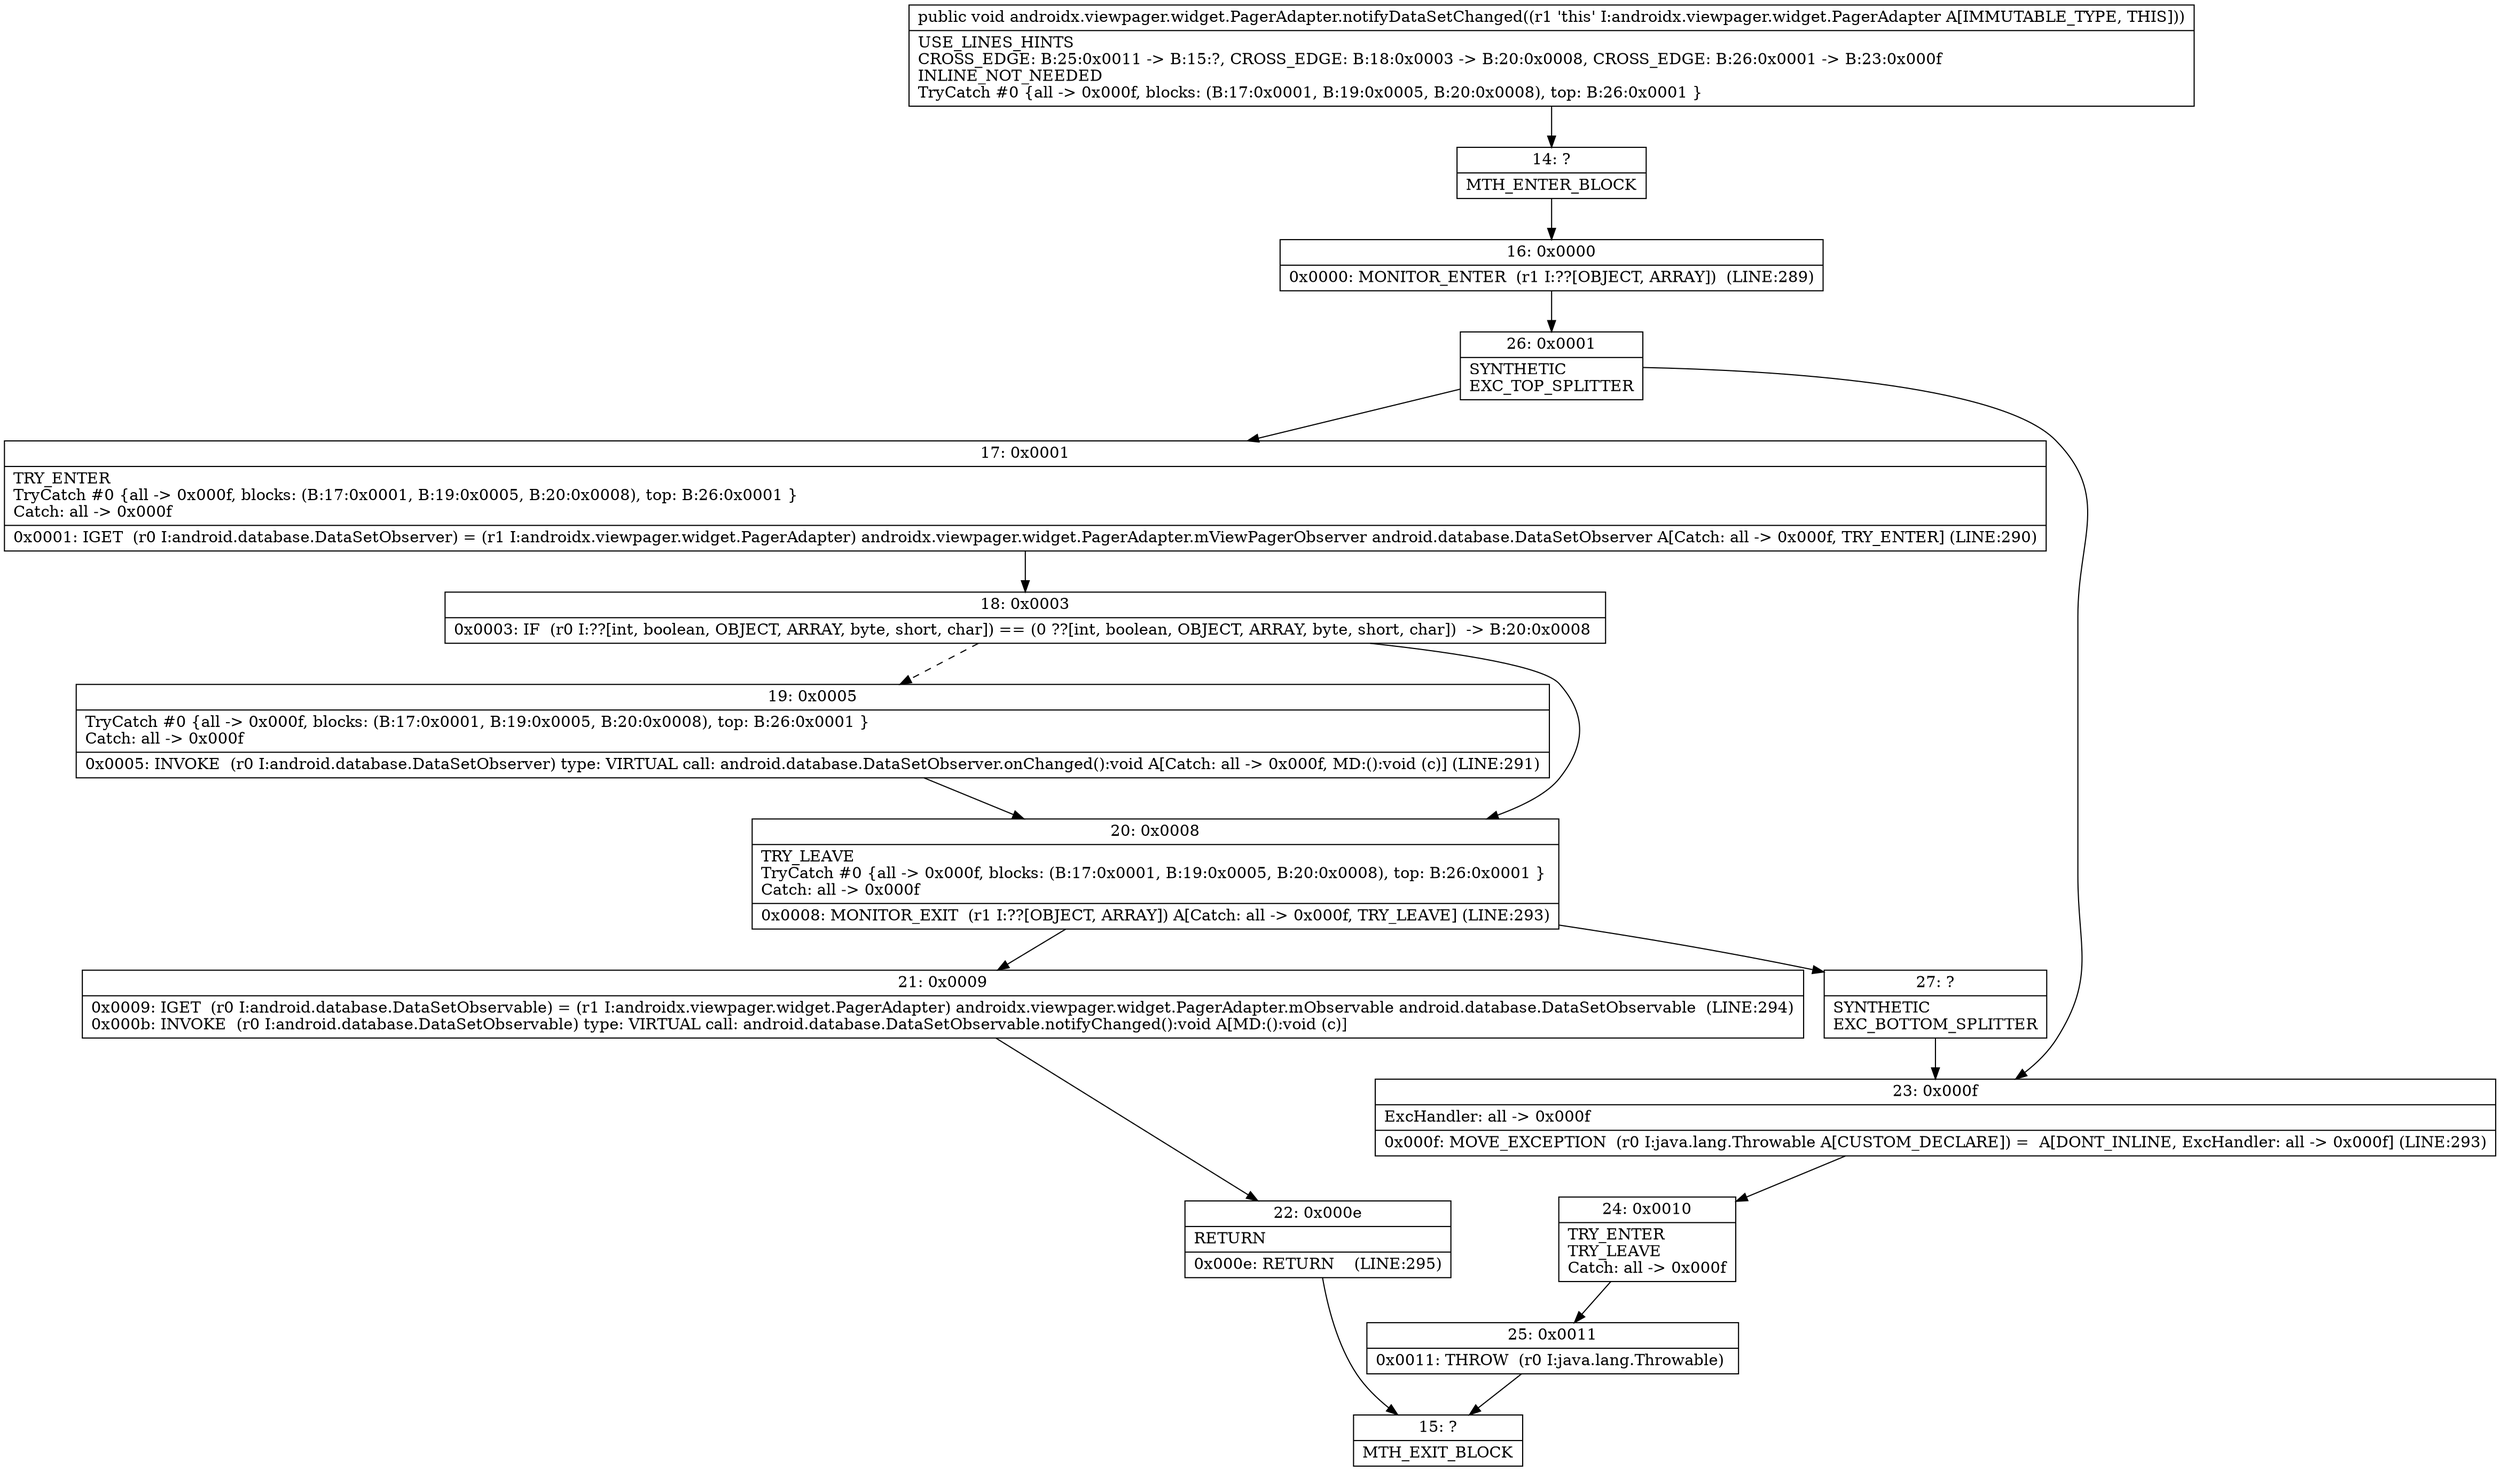 digraph "CFG forandroidx.viewpager.widget.PagerAdapter.notifyDataSetChanged()V" {
Node_14 [shape=record,label="{14\:\ ?|MTH_ENTER_BLOCK\l}"];
Node_16 [shape=record,label="{16\:\ 0x0000|0x0000: MONITOR_ENTER  (r1 I:??[OBJECT, ARRAY])  (LINE:289)\l}"];
Node_26 [shape=record,label="{26\:\ 0x0001|SYNTHETIC\lEXC_TOP_SPLITTER\l}"];
Node_17 [shape=record,label="{17\:\ 0x0001|TRY_ENTER\lTryCatch #0 \{all \-\> 0x000f, blocks: (B:17:0x0001, B:19:0x0005, B:20:0x0008), top: B:26:0x0001 \}\lCatch: all \-\> 0x000f\l|0x0001: IGET  (r0 I:android.database.DataSetObserver) = (r1 I:androidx.viewpager.widget.PagerAdapter) androidx.viewpager.widget.PagerAdapter.mViewPagerObserver android.database.DataSetObserver A[Catch: all \-\> 0x000f, TRY_ENTER] (LINE:290)\l}"];
Node_18 [shape=record,label="{18\:\ 0x0003|0x0003: IF  (r0 I:??[int, boolean, OBJECT, ARRAY, byte, short, char]) == (0 ??[int, boolean, OBJECT, ARRAY, byte, short, char])  \-\> B:20:0x0008 \l}"];
Node_19 [shape=record,label="{19\:\ 0x0005|TryCatch #0 \{all \-\> 0x000f, blocks: (B:17:0x0001, B:19:0x0005, B:20:0x0008), top: B:26:0x0001 \}\lCatch: all \-\> 0x000f\l|0x0005: INVOKE  (r0 I:android.database.DataSetObserver) type: VIRTUAL call: android.database.DataSetObserver.onChanged():void A[Catch: all \-\> 0x000f, MD:():void (c)] (LINE:291)\l}"];
Node_20 [shape=record,label="{20\:\ 0x0008|TRY_LEAVE\lTryCatch #0 \{all \-\> 0x000f, blocks: (B:17:0x0001, B:19:0x0005, B:20:0x0008), top: B:26:0x0001 \}\lCatch: all \-\> 0x000f\l|0x0008: MONITOR_EXIT  (r1 I:??[OBJECT, ARRAY]) A[Catch: all \-\> 0x000f, TRY_LEAVE] (LINE:293)\l}"];
Node_21 [shape=record,label="{21\:\ 0x0009|0x0009: IGET  (r0 I:android.database.DataSetObservable) = (r1 I:androidx.viewpager.widget.PagerAdapter) androidx.viewpager.widget.PagerAdapter.mObservable android.database.DataSetObservable  (LINE:294)\l0x000b: INVOKE  (r0 I:android.database.DataSetObservable) type: VIRTUAL call: android.database.DataSetObservable.notifyChanged():void A[MD:():void (c)]\l}"];
Node_22 [shape=record,label="{22\:\ 0x000e|RETURN\l|0x000e: RETURN    (LINE:295)\l}"];
Node_15 [shape=record,label="{15\:\ ?|MTH_EXIT_BLOCK\l}"];
Node_27 [shape=record,label="{27\:\ ?|SYNTHETIC\lEXC_BOTTOM_SPLITTER\l}"];
Node_23 [shape=record,label="{23\:\ 0x000f|ExcHandler: all \-\> 0x000f\l|0x000f: MOVE_EXCEPTION  (r0 I:java.lang.Throwable A[CUSTOM_DECLARE]) =  A[DONT_INLINE, ExcHandler: all \-\> 0x000f] (LINE:293)\l}"];
Node_24 [shape=record,label="{24\:\ 0x0010|TRY_ENTER\lTRY_LEAVE\lCatch: all \-\> 0x000f\l}"];
Node_25 [shape=record,label="{25\:\ 0x0011|0x0011: THROW  (r0 I:java.lang.Throwable) \l}"];
MethodNode[shape=record,label="{public void androidx.viewpager.widget.PagerAdapter.notifyDataSetChanged((r1 'this' I:androidx.viewpager.widget.PagerAdapter A[IMMUTABLE_TYPE, THIS]))  | USE_LINES_HINTS\lCROSS_EDGE: B:25:0x0011 \-\> B:15:?, CROSS_EDGE: B:18:0x0003 \-\> B:20:0x0008, CROSS_EDGE: B:26:0x0001 \-\> B:23:0x000f\lINLINE_NOT_NEEDED\lTryCatch #0 \{all \-\> 0x000f, blocks: (B:17:0x0001, B:19:0x0005, B:20:0x0008), top: B:26:0x0001 \}\l}"];
MethodNode -> Node_14;Node_14 -> Node_16;
Node_16 -> Node_26;
Node_26 -> Node_17;
Node_26 -> Node_23;
Node_17 -> Node_18;
Node_18 -> Node_19[style=dashed];
Node_18 -> Node_20;
Node_19 -> Node_20;
Node_20 -> Node_21;
Node_20 -> Node_27;
Node_21 -> Node_22;
Node_22 -> Node_15;
Node_27 -> Node_23;
Node_23 -> Node_24;
Node_24 -> Node_25;
Node_25 -> Node_15;
}

